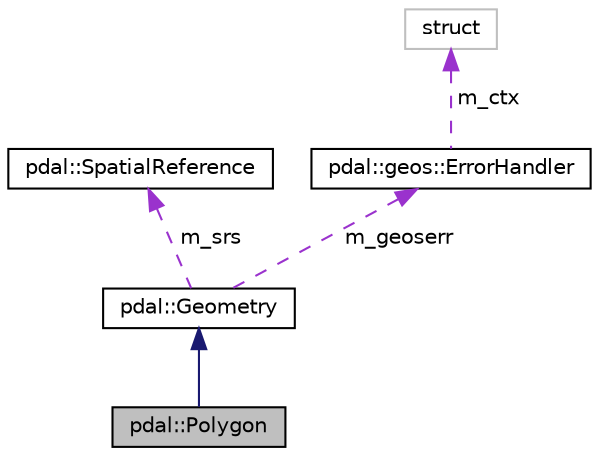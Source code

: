 digraph "pdal::Polygon"
{
  edge [fontname="Helvetica",fontsize="10",labelfontname="Helvetica",labelfontsize="10"];
  node [fontname="Helvetica",fontsize="10",shape=record];
  Node1 [label="pdal::Polygon",height=0.2,width=0.4,color="black", fillcolor="grey75", style="filled", fontcolor="black"];
  Node2 -> Node1 [dir="back",color="midnightblue",fontsize="10",style="solid",fontname="Helvetica"];
  Node2 [label="pdal::Geometry",height=0.2,width=0.4,color="black", fillcolor="white", style="filled",URL="$classpdal_1_1Geometry.html"];
  Node3 -> Node2 [dir="back",color="darkorchid3",fontsize="10",style="dashed",label=" m_srs" ,fontname="Helvetica"];
  Node3 [label="pdal::SpatialReference",height=0.2,width=0.4,color="black", fillcolor="white", style="filled",URL="$classpdal_1_1SpatialReference.html"];
  Node4 -> Node2 [dir="back",color="darkorchid3",fontsize="10",style="dashed",label=" m_geoserr" ,fontname="Helvetica"];
  Node4 [label="pdal::geos::ErrorHandler",height=0.2,width=0.4,color="black", fillcolor="white", style="filled",URL="$classpdal_1_1geos_1_1ErrorHandler.html"];
  Node5 -> Node4 [dir="back",color="darkorchid3",fontsize="10",style="dashed",label=" m_ctx" ,fontname="Helvetica"];
  Node5 [label="struct",height=0.2,width=0.4,color="grey75", fillcolor="white", style="filled"];
}
